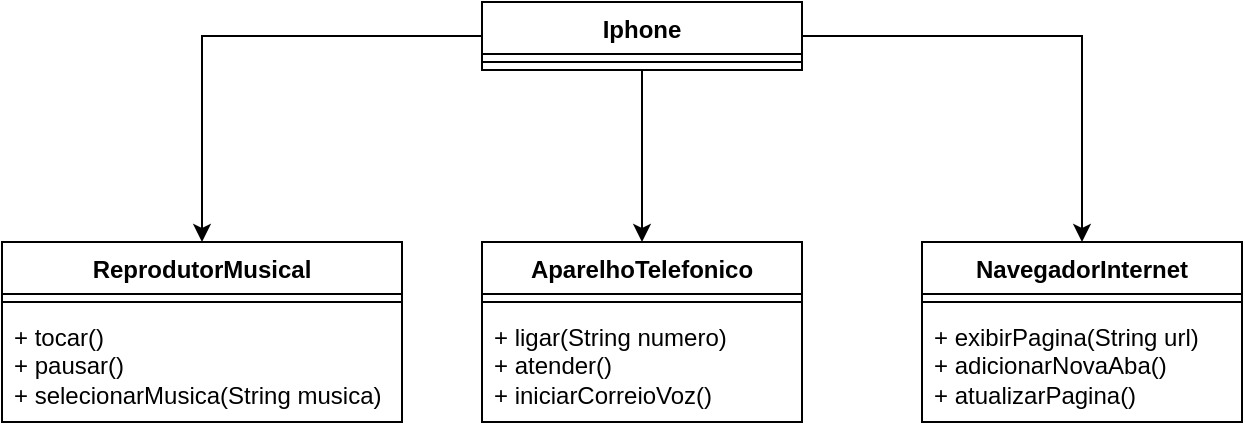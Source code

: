 <mxfile version="24.7.7">
  <diagram name="Página-1" id="68UHO-r5kLG7Pj2Meh7X">
    <mxGraphModel dx="792" dy="771" grid="1" gridSize="10" guides="1" tooltips="1" connect="1" arrows="1" fold="1" page="1" pageScale="1" pageWidth="827" pageHeight="1169" math="0" shadow="0">
      <root>
        <mxCell id="0" />
        <mxCell id="1" parent="0" />
        <mxCell id="GC-2oLlHa6kz0uDVi-ea-1" value="ReprodutorMusical" style="swimlane;fontStyle=1;align=center;verticalAlign=top;childLayout=stackLayout;horizontal=1;startSize=26;horizontalStack=0;resizeParent=1;resizeParentMax=0;resizeLast=0;collapsible=1;marginBottom=0;whiteSpace=wrap;html=1;" vertex="1" parent="1">
          <mxGeometry x="80" y="250" width="200" height="90" as="geometry">
            <mxRectangle x="140" y="240" width="140" height="30" as="alternateBounds" />
          </mxGeometry>
        </mxCell>
        <mxCell id="GC-2oLlHa6kz0uDVi-ea-3" value="" style="line;strokeWidth=1;fillColor=none;align=left;verticalAlign=middle;spacingTop=-1;spacingLeft=3;spacingRight=3;rotatable=0;labelPosition=right;points=[];portConstraint=eastwest;strokeColor=inherit;" vertex="1" parent="GC-2oLlHa6kz0uDVi-ea-1">
          <mxGeometry y="26" width="200" height="8" as="geometry" />
        </mxCell>
        <mxCell id="GC-2oLlHa6kz0uDVi-ea-4" value="+ tocar()&lt;br&gt;+ pausar()&lt;br&gt;+ selecionarMusica(String musica)" style="text;strokeColor=none;fillColor=none;align=left;verticalAlign=top;spacingLeft=4;spacingRight=4;overflow=hidden;rotatable=0;points=[[0,0.5],[1,0.5]];portConstraint=eastwest;whiteSpace=wrap;html=1;" vertex="1" parent="GC-2oLlHa6kz0uDVi-ea-1">
          <mxGeometry y="34" width="200" height="56" as="geometry" />
        </mxCell>
        <mxCell id="GC-2oLlHa6kz0uDVi-ea-5" value="AparelhoTelefonico" style="swimlane;fontStyle=1;align=center;verticalAlign=top;childLayout=stackLayout;horizontal=1;startSize=26;horizontalStack=0;resizeParent=1;resizeParentMax=0;resizeLast=0;collapsible=1;marginBottom=0;whiteSpace=wrap;html=1;" vertex="1" parent="1">
          <mxGeometry x="320" y="250" width="160" height="90" as="geometry" />
        </mxCell>
        <mxCell id="GC-2oLlHa6kz0uDVi-ea-7" value="" style="line;strokeWidth=1;fillColor=none;align=left;verticalAlign=middle;spacingTop=-1;spacingLeft=3;spacingRight=3;rotatable=0;labelPosition=right;points=[];portConstraint=eastwest;strokeColor=inherit;" vertex="1" parent="GC-2oLlHa6kz0uDVi-ea-5">
          <mxGeometry y="26" width="160" height="8" as="geometry" />
        </mxCell>
        <mxCell id="GC-2oLlHa6kz0uDVi-ea-8" value="+ ligar(String numero)&lt;br&gt;+ atender()&lt;br&gt;+ iniciarCorreioVoz()" style="text;strokeColor=none;fillColor=none;align=left;verticalAlign=top;spacingLeft=4;spacingRight=4;overflow=hidden;rotatable=0;points=[[0,0.5],[1,0.5]];portConstraint=eastwest;whiteSpace=wrap;html=1;" vertex="1" parent="GC-2oLlHa6kz0uDVi-ea-5">
          <mxGeometry y="34" width="160" height="56" as="geometry" />
        </mxCell>
        <mxCell id="GC-2oLlHa6kz0uDVi-ea-9" value="NavegadorInternet" style="swimlane;fontStyle=1;align=center;verticalAlign=top;childLayout=stackLayout;horizontal=1;startSize=26;horizontalStack=0;resizeParent=1;resizeParentMax=0;resizeLast=0;collapsible=1;marginBottom=0;whiteSpace=wrap;html=1;" vertex="1" parent="1">
          <mxGeometry x="540" y="250" width="160" height="90" as="geometry" />
        </mxCell>
        <mxCell id="GC-2oLlHa6kz0uDVi-ea-11" value="" style="line;strokeWidth=1;fillColor=none;align=left;verticalAlign=middle;spacingTop=-1;spacingLeft=3;spacingRight=3;rotatable=0;labelPosition=right;points=[];portConstraint=eastwest;strokeColor=inherit;" vertex="1" parent="GC-2oLlHa6kz0uDVi-ea-9">
          <mxGeometry y="26" width="160" height="8" as="geometry" />
        </mxCell>
        <mxCell id="GC-2oLlHa6kz0uDVi-ea-12" value="+ exibirPagina(String url)&lt;br&gt;+ adicionarNovaAba()&lt;br&gt;+ atualizarPagina()" style="text;strokeColor=none;fillColor=none;align=left;verticalAlign=top;spacingLeft=4;spacingRight=4;overflow=hidden;rotatable=0;points=[[0,0.5],[1,0.5]];portConstraint=eastwest;whiteSpace=wrap;html=1;" vertex="1" parent="GC-2oLlHa6kz0uDVi-ea-9">
          <mxGeometry y="34" width="160" height="56" as="geometry" />
        </mxCell>
        <mxCell id="GC-2oLlHa6kz0uDVi-ea-24" style="edgeStyle=orthogonalEdgeStyle;rounded=0;orthogonalLoop=1;jettySize=auto;html=1;exitX=0;exitY=0.5;exitDx=0;exitDy=0;entryX=0.5;entryY=0;entryDx=0;entryDy=0;" edge="1" parent="1" source="GC-2oLlHa6kz0uDVi-ea-17" target="GC-2oLlHa6kz0uDVi-ea-1">
          <mxGeometry relative="1" as="geometry" />
        </mxCell>
        <mxCell id="GC-2oLlHa6kz0uDVi-ea-25" style="edgeStyle=orthogonalEdgeStyle;rounded=0;orthogonalLoop=1;jettySize=auto;html=1;entryX=0.5;entryY=0;entryDx=0;entryDy=0;" edge="1" parent="1" source="GC-2oLlHa6kz0uDVi-ea-17" target="GC-2oLlHa6kz0uDVi-ea-5">
          <mxGeometry relative="1" as="geometry" />
        </mxCell>
        <mxCell id="GC-2oLlHa6kz0uDVi-ea-26" style="edgeStyle=orthogonalEdgeStyle;rounded=0;orthogonalLoop=1;jettySize=auto;html=1;exitX=1;exitY=0.5;exitDx=0;exitDy=0;entryX=0.5;entryY=0;entryDx=0;entryDy=0;" edge="1" parent="1" source="GC-2oLlHa6kz0uDVi-ea-17" target="GC-2oLlHa6kz0uDVi-ea-9">
          <mxGeometry relative="1" as="geometry" />
        </mxCell>
        <mxCell id="GC-2oLlHa6kz0uDVi-ea-17" value="Iphone" style="swimlane;fontStyle=1;align=center;verticalAlign=top;childLayout=stackLayout;horizontal=1;startSize=26;horizontalStack=0;resizeParent=1;resizeParentMax=0;resizeLast=0;collapsible=1;marginBottom=0;whiteSpace=wrap;html=1;" vertex="1" parent="1">
          <mxGeometry x="320" y="130" width="160" height="34" as="geometry" />
        </mxCell>
        <mxCell id="GC-2oLlHa6kz0uDVi-ea-19" value="" style="line;strokeWidth=1;fillColor=none;align=left;verticalAlign=middle;spacingTop=-1;spacingLeft=3;spacingRight=3;rotatable=0;labelPosition=right;points=[];portConstraint=eastwest;strokeColor=inherit;" vertex="1" parent="GC-2oLlHa6kz0uDVi-ea-17">
          <mxGeometry y="26" width="160" height="8" as="geometry" />
        </mxCell>
      </root>
    </mxGraphModel>
  </diagram>
</mxfile>
